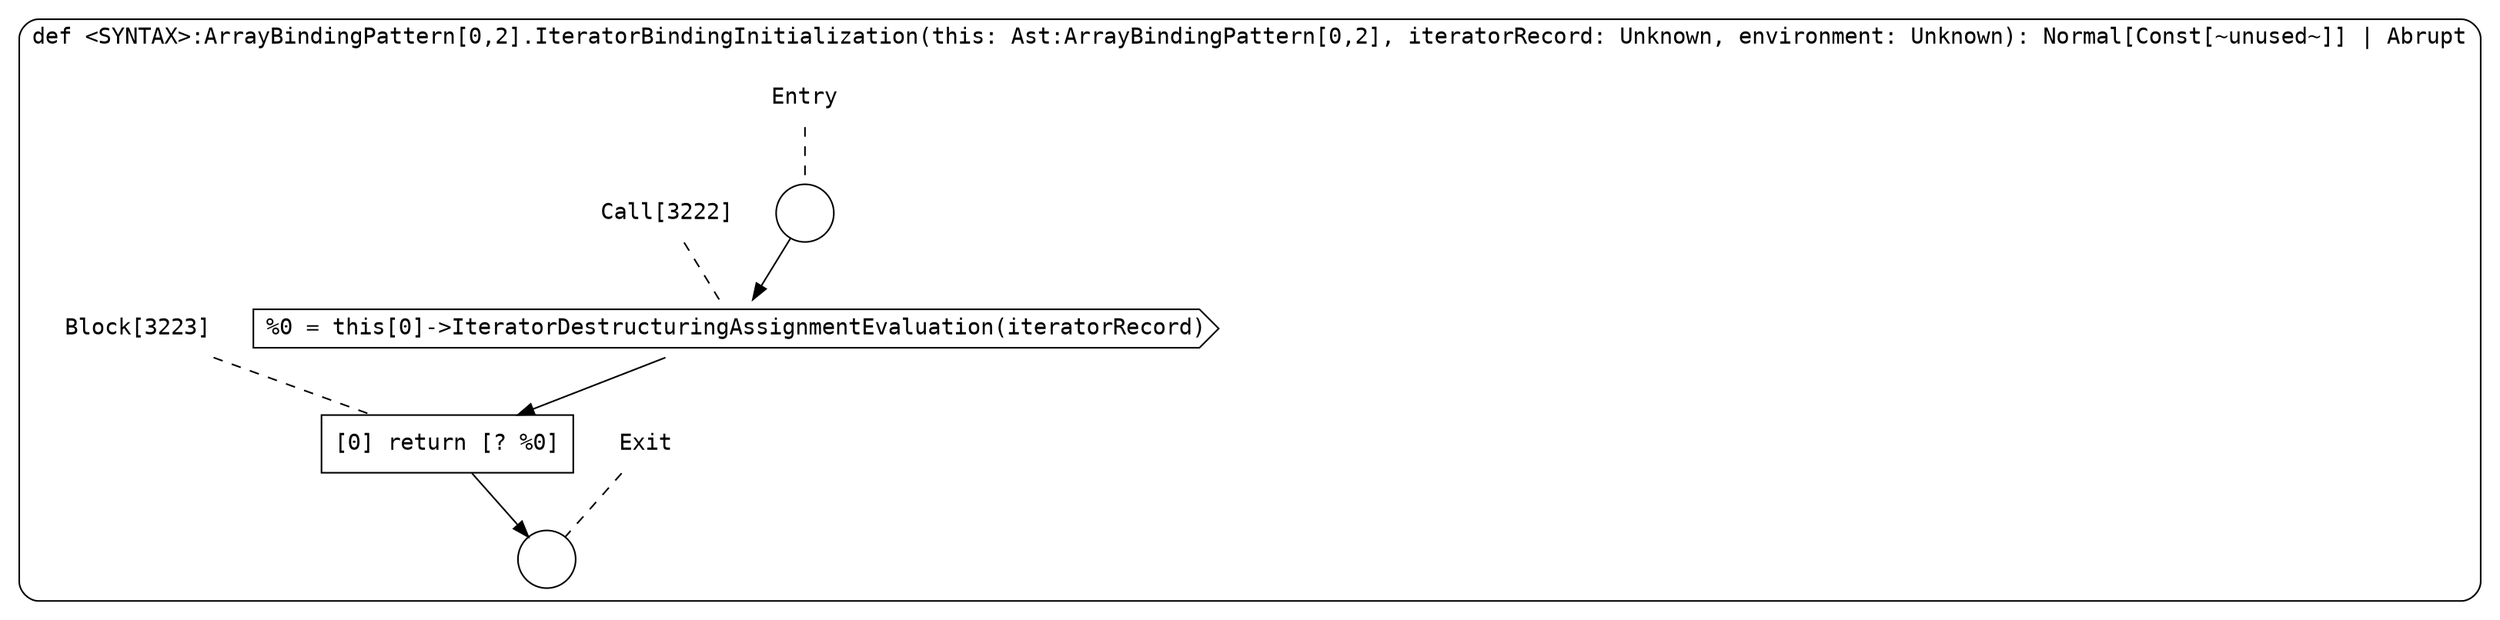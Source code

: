 digraph {
  graph [fontname = "Consolas"]
  node [fontname = "Consolas"]
  edge [fontname = "Consolas"]
  subgraph cluster857 {
    label = "def <SYNTAX>:ArrayBindingPattern[0,2].IteratorBindingInitialization(this: Ast:ArrayBindingPattern[0,2], iteratorRecord: Unknown, environment: Unknown): Normal[Const[~unused~]] | Abrupt"
    style = rounded
    cluster857_entry_name [shape=none, label=<<font color="black">Entry</font>>]
    cluster857_entry_name -> cluster857_entry [arrowhead=none, color="black", style=dashed]
    cluster857_entry [shape=circle label=" " color="black" fillcolor="white" style=filled]
    cluster857_entry -> node3222 [color="black"]
    cluster857_exit_name [shape=none, label=<<font color="black">Exit</font>>]
    cluster857_exit_name -> cluster857_exit [arrowhead=none, color="black", style=dashed]
    cluster857_exit [shape=circle label=" " color="black" fillcolor="white" style=filled]
    node3222_name [shape=none, label=<<font color="black">Call[3222]</font>>]
    node3222_name -> node3222 [arrowhead=none, color="black", style=dashed]
    node3222 [shape=cds, label=<<font color="black">%0 = this[0]-&gt;IteratorDestructuringAssignmentEvaluation(iteratorRecord)</font>> color="black" fillcolor="white", style=filled]
    node3222 -> node3223 [color="black"]
    node3223_name [shape=none, label=<<font color="black">Block[3223]</font>>]
    node3223_name -> node3223 [arrowhead=none, color="black", style=dashed]
    node3223 [shape=box, label=<<font color="black">[0] return [? %0]<BR ALIGN="LEFT"/></font>> color="black" fillcolor="white", style=filled]
    node3223 -> cluster857_exit [color="black"]
  }
}